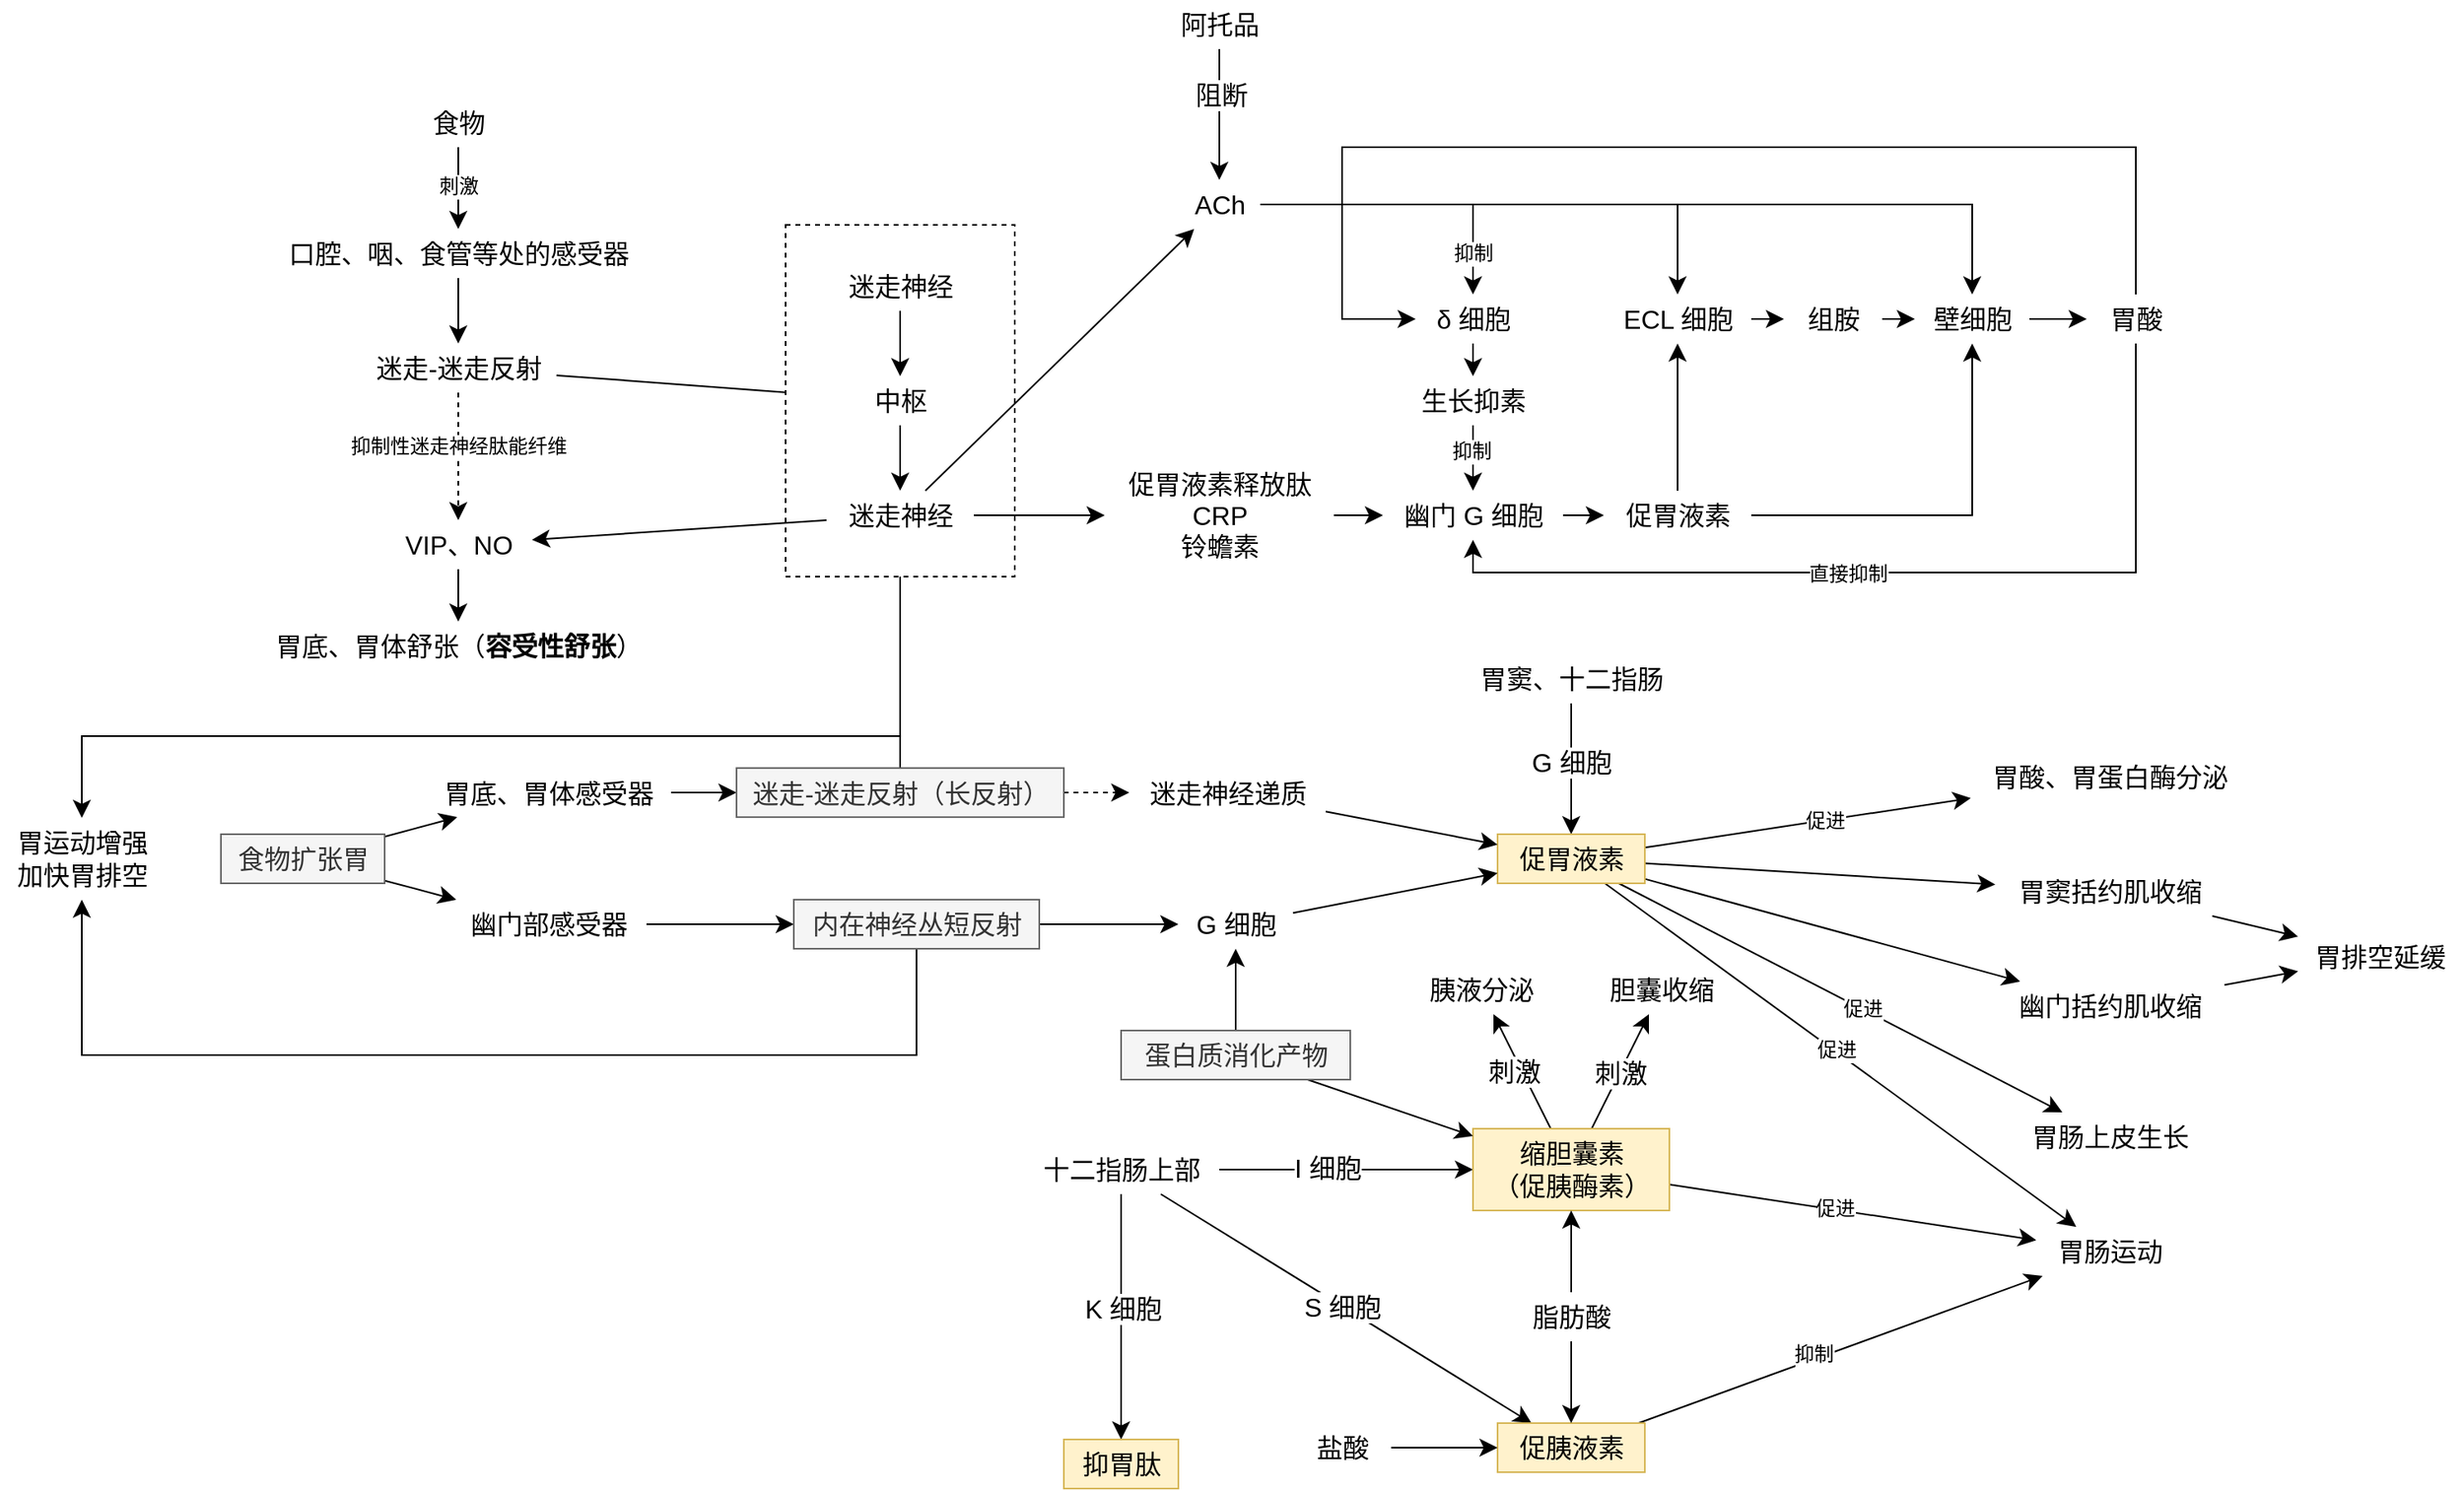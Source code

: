 <mxfile version="21.6.1" type="device">
  <diagram name="第 1 页" id="F9b6YT8afZqq8gRaBVHN">
    <mxGraphModel dx="1928" dy="1538" grid="1" gridSize="10" guides="1" tooltips="1" connect="1" arrows="1" fold="1" page="0" pageScale="1" pageWidth="827" pageHeight="1169" math="0" shadow="0">
      <root>
        <mxCell id="0" />
        <mxCell id="1" parent="0" />
        <mxCell id="YoVNrVPS_L9D9x1vIS_5-79" value="" style="rounded=0;whiteSpace=wrap;html=1;fontSize=16;fillColor=none;dashed=1;" vertex="1" parent="1">
          <mxGeometry x="-310" y="-352.5" width="140" height="215" as="geometry" />
        </mxCell>
        <mxCell id="YoVNrVPS_L9D9x1vIS_5-3" value="" style="edgeStyle=none;curved=1;rounded=0;orthogonalLoop=1;jettySize=auto;html=1;fontSize=12;startSize=8;endSize=8;" edge="1" parent="1" source="YoVNrVPS_L9D9x1vIS_5-1" target="YoVNrVPS_L9D9x1vIS_5-2">
          <mxGeometry relative="1" as="geometry" />
        </mxCell>
        <mxCell id="YoVNrVPS_L9D9x1vIS_5-4" value="G 细胞" style="edgeLabel;html=1;align=center;verticalAlign=middle;resizable=0;points=[];fontSize=16;" vertex="1" connectable="0" parent="YoVNrVPS_L9D9x1vIS_5-3">
          <mxGeometry x="-0.094" relative="1" as="geometry">
            <mxPoint as="offset" />
          </mxGeometry>
        </mxCell>
        <mxCell id="YoVNrVPS_L9D9x1vIS_5-1" value="胃窦、十二指肠" style="text;html=1;align=center;verticalAlign=middle;resizable=0;points=[];autosize=1;strokeColor=none;fillColor=none;fontSize=16;" vertex="1" parent="1">
          <mxGeometry x="100" y="-90" width="140" height="30" as="geometry" />
        </mxCell>
        <mxCell id="YoVNrVPS_L9D9x1vIS_5-7" style="edgeStyle=none;curved=1;rounded=0;orthogonalLoop=1;jettySize=auto;html=1;fontSize=12;startSize=8;endSize=8;endArrow=classic;endFill=1;" edge="1" parent="1" source="YoVNrVPS_L9D9x1vIS_5-2" target="YoVNrVPS_L9D9x1vIS_5-5">
          <mxGeometry relative="1" as="geometry" />
        </mxCell>
        <mxCell id="YoVNrVPS_L9D9x1vIS_5-8" style="edgeStyle=none;curved=1;rounded=0;orthogonalLoop=1;jettySize=auto;html=1;fontSize=12;startSize=8;endSize=8;" edge="1" parent="1" source="YoVNrVPS_L9D9x1vIS_5-2" target="YoVNrVPS_L9D9x1vIS_5-6">
          <mxGeometry relative="1" as="geometry" />
        </mxCell>
        <mxCell id="YoVNrVPS_L9D9x1vIS_5-16" value="" style="edgeStyle=none;curved=1;rounded=0;orthogonalLoop=1;jettySize=auto;html=1;fontSize=12;startSize=8;endSize=8;" edge="1" parent="1" source="YoVNrVPS_L9D9x1vIS_5-2" target="YoVNrVPS_L9D9x1vIS_5-15">
          <mxGeometry relative="1" as="geometry" />
        </mxCell>
        <mxCell id="YoVNrVPS_L9D9x1vIS_5-17" value="促进" style="edgeLabel;html=1;align=center;verticalAlign=middle;resizable=0;points=[];fontSize=12;" vertex="1" connectable="0" parent="YoVNrVPS_L9D9x1vIS_5-16">
          <mxGeometry x="-0.021" y="1" relative="1" as="geometry">
            <mxPoint as="offset" />
          </mxGeometry>
        </mxCell>
        <mxCell id="YoVNrVPS_L9D9x1vIS_5-18" style="edgeStyle=none;curved=1;rounded=0;orthogonalLoop=1;jettySize=auto;html=1;fontSize=12;startSize=8;endSize=8;" edge="1" parent="1" source="YoVNrVPS_L9D9x1vIS_5-2" target="YoVNrVPS_L9D9x1vIS_5-19">
          <mxGeometry relative="1" as="geometry">
            <mxPoint x="310" y="-100" as="targetPoint" />
          </mxGeometry>
        </mxCell>
        <mxCell id="YoVNrVPS_L9D9x1vIS_5-20" value="促进" style="edgeLabel;html=1;align=center;verticalAlign=middle;resizable=0;points=[];fontSize=12;" vertex="1" connectable="0" parent="YoVNrVPS_L9D9x1vIS_5-18">
          <mxGeometry x="0.092" relative="1" as="geometry">
            <mxPoint x="1" as="offset" />
          </mxGeometry>
        </mxCell>
        <mxCell id="YoVNrVPS_L9D9x1vIS_5-56" style="edgeStyle=none;curved=1;rounded=0;orthogonalLoop=1;jettySize=auto;html=1;fontSize=12;startSize=8;endSize=8;" edge="1" parent="1" source="YoVNrVPS_L9D9x1vIS_5-2" target="YoVNrVPS_L9D9x1vIS_5-57">
          <mxGeometry relative="1" as="geometry">
            <mxPoint x="350" y="-10" as="targetPoint" />
          </mxGeometry>
        </mxCell>
        <mxCell id="YoVNrVPS_L9D9x1vIS_5-58" value="促进" style="edgeLabel;html=1;align=center;verticalAlign=middle;resizable=0;points=[];fontSize=12;" vertex="1" connectable="0" parent="YoVNrVPS_L9D9x1vIS_5-56">
          <mxGeometry x="0.104" relative="1" as="geometry">
            <mxPoint as="offset" />
          </mxGeometry>
        </mxCell>
        <mxCell id="YoVNrVPS_L9D9x1vIS_5-2" value="促胃液素" style="text;html=1;align=center;verticalAlign=middle;resizable=0;points=[];autosize=1;strokeColor=#d6b656;fillColor=#fff2cc;fontSize=16;" vertex="1" parent="1">
          <mxGeometry x="125" y="20" width="90" height="30" as="geometry" />
        </mxCell>
        <mxCell id="YoVNrVPS_L9D9x1vIS_5-13" style="edgeStyle=none;curved=1;rounded=0;orthogonalLoop=1;jettySize=auto;html=1;fontSize=12;startSize=8;endSize=8;" edge="1" parent="1" source="YoVNrVPS_L9D9x1vIS_5-5" target="YoVNrVPS_L9D9x1vIS_5-12">
          <mxGeometry relative="1" as="geometry" />
        </mxCell>
        <mxCell id="YoVNrVPS_L9D9x1vIS_5-5" value="胃窦括约肌收缩" style="text;html=1;align=center;verticalAlign=middle;resizable=0;points=[];autosize=1;strokeColor=none;fillColor=none;fontSize=16;" vertex="1" parent="1">
          <mxGeometry x="429.15" y="40" width="140" height="30" as="geometry" />
        </mxCell>
        <mxCell id="YoVNrVPS_L9D9x1vIS_5-11" style="edgeStyle=none;curved=1;rounded=0;orthogonalLoop=1;jettySize=auto;html=1;fontSize=12;startSize=8;endSize=8;" edge="1" parent="1" source="YoVNrVPS_L9D9x1vIS_5-6" target="YoVNrVPS_L9D9x1vIS_5-12">
          <mxGeometry relative="1" as="geometry">
            <mxPoint x="529.15" y="50" as="targetPoint" />
          </mxGeometry>
        </mxCell>
        <mxCell id="YoVNrVPS_L9D9x1vIS_5-6" value="幽门括约肌收缩" style="text;html=1;align=center;verticalAlign=middle;resizable=0;points=[];autosize=1;strokeColor=none;fillColor=none;fontSize=16;" vertex="1" parent="1">
          <mxGeometry x="429.15" y="110" width="140" height="30" as="geometry" />
        </mxCell>
        <mxCell id="YoVNrVPS_L9D9x1vIS_5-12" value="胃排空延缓" style="text;html=1;align=center;verticalAlign=middle;resizable=0;points=[];autosize=1;strokeColor=none;fillColor=none;fontSize=16;" vertex="1" parent="1">
          <mxGeometry x="614.15" y="79.55" width="100" height="30" as="geometry" />
        </mxCell>
        <mxCell id="YoVNrVPS_L9D9x1vIS_5-15" value="胃肠运动" style="text;html=1;align=center;verticalAlign=middle;resizable=0;points=[];autosize=1;strokeColor=none;fillColor=none;fontSize=16;" vertex="1" parent="1">
          <mxGeometry x="454.15" y="260" width="90" height="30" as="geometry" />
        </mxCell>
        <mxCell id="YoVNrVPS_L9D9x1vIS_5-19" value="胃肠上皮生长" style="text;html=1;align=center;verticalAlign=middle;resizable=0;points=[];autosize=1;strokeColor=none;fillColor=none;fontSize=16;" vertex="1" parent="1">
          <mxGeometry x="439.15" y="190" width="120" height="30" as="geometry" />
        </mxCell>
        <mxCell id="YoVNrVPS_L9D9x1vIS_5-30" value="" style="edgeStyle=none;curved=1;rounded=0;orthogonalLoop=1;jettySize=auto;html=1;fontSize=12;startSize=8;endSize=8;" edge="1" parent="1" source="YoVNrVPS_L9D9x1vIS_5-21" target="YoVNrVPS_L9D9x1vIS_5-29">
          <mxGeometry relative="1" as="geometry" />
        </mxCell>
        <mxCell id="YoVNrVPS_L9D9x1vIS_5-31" value="S 细胞" style="edgeLabel;html=1;align=center;verticalAlign=middle;resizable=0;points=[];fontSize=16;" vertex="1" connectable="0" parent="YoVNrVPS_L9D9x1vIS_5-30">
          <mxGeometry x="-0.025" y="-1" relative="1" as="geometry">
            <mxPoint as="offset" />
          </mxGeometry>
        </mxCell>
        <mxCell id="YoVNrVPS_L9D9x1vIS_5-33" value="" style="edgeStyle=none;curved=1;rounded=0;orthogonalLoop=1;jettySize=auto;html=1;fontSize=12;startSize=8;endSize=8;" edge="1" parent="1" source="YoVNrVPS_L9D9x1vIS_5-21" target="YoVNrVPS_L9D9x1vIS_5-32">
          <mxGeometry relative="1" as="geometry" />
        </mxCell>
        <mxCell id="YoVNrVPS_L9D9x1vIS_5-34" value="K 细胞" style="edgeLabel;html=1;align=center;verticalAlign=middle;resizable=0;points=[];fontSize=16;" vertex="1" connectable="0" parent="YoVNrVPS_L9D9x1vIS_5-33">
          <mxGeometry x="-0.073" y="1" relative="1" as="geometry">
            <mxPoint as="offset" />
          </mxGeometry>
        </mxCell>
        <mxCell id="YoVNrVPS_L9D9x1vIS_5-37" value="" style="edgeStyle=none;curved=1;rounded=0;orthogonalLoop=1;jettySize=auto;html=1;fontSize=12;startSize=8;endSize=8;" edge="1" parent="1" source="YoVNrVPS_L9D9x1vIS_5-21" target="YoVNrVPS_L9D9x1vIS_5-36">
          <mxGeometry relative="1" as="geometry" />
        </mxCell>
        <mxCell id="YoVNrVPS_L9D9x1vIS_5-38" value="I 细胞" style="edgeLabel;html=1;align=center;verticalAlign=middle;resizable=0;points=[];fontSize=16;" vertex="1" connectable="0" parent="YoVNrVPS_L9D9x1vIS_5-37">
          <mxGeometry x="-0.155" y="1" relative="1" as="geometry">
            <mxPoint as="offset" />
          </mxGeometry>
        </mxCell>
        <mxCell id="YoVNrVPS_L9D9x1vIS_5-21" value="十二指肠上部" style="text;html=1;align=center;verticalAlign=middle;resizable=0;points=[];autosize=1;strokeColor=none;fillColor=none;fontSize=16;" vertex="1" parent="1">
          <mxGeometry x="-165" y="210" width="120" height="30" as="geometry" />
        </mxCell>
        <mxCell id="YoVNrVPS_L9D9x1vIS_5-41" style="edgeStyle=none;curved=1;rounded=0;orthogonalLoop=1;jettySize=auto;html=1;fontSize=12;startSize=8;endSize=8;" edge="1" parent="1" source="YoVNrVPS_L9D9x1vIS_5-29" target="YoVNrVPS_L9D9x1vIS_5-15">
          <mxGeometry relative="1" as="geometry" />
        </mxCell>
        <mxCell id="YoVNrVPS_L9D9x1vIS_5-42" value="抑制" style="edgeLabel;html=1;align=center;verticalAlign=middle;resizable=0;points=[];fontSize=12;" vertex="1" connectable="0" parent="YoVNrVPS_L9D9x1vIS_5-41">
          <mxGeometry x="-0.129" y="2" relative="1" as="geometry">
            <mxPoint y="-1" as="offset" />
          </mxGeometry>
        </mxCell>
        <mxCell id="YoVNrVPS_L9D9x1vIS_5-29" value="促胰液素" style="text;html=1;align=center;verticalAlign=middle;resizable=0;points=[];autosize=1;strokeColor=#d6b656;fillColor=#fff2cc;fontSize=16;" vertex="1" parent="1">
          <mxGeometry x="125" y="380" width="90" height="30" as="geometry" />
        </mxCell>
        <mxCell id="YoVNrVPS_L9D9x1vIS_5-32" value="抑胃肽" style="text;html=1;align=center;verticalAlign=middle;resizable=0;points=[];autosize=1;strokeColor=#d6b656;fillColor=#fff2cc;fontSize=16;" vertex="1" parent="1">
          <mxGeometry x="-140" y="390" width="70" height="30" as="geometry" />
        </mxCell>
        <mxCell id="YoVNrVPS_L9D9x1vIS_5-39" style="edgeStyle=none;curved=1;rounded=0;orthogonalLoop=1;jettySize=auto;html=1;fontSize=12;startSize=8;endSize=8;" edge="1" parent="1" source="YoVNrVPS_L9D9x1vIS_5-36" target="YoVNrVPS_L9D9x1vIS_5-15">
          <mxGeometry relative="1" as="geometry" />
        </mxCell>
        <mxCell id="YoVNrVPS_L9D9x1vIS_5-40" value="促进" style="edgeLabel;html=1;align=center;verticalAlign=middle;resizable=0;points=[];fontSize=12;" vertex="1" connectable="0" parent="YoVNrVPS_L9D9x1vIS_5-39">
          <mxGeometry x="-0.105" y="1" relative="1" as="geometry">
            <mxPoint as="offset" />
          </mxGeometry>
        </mxCell>
        <mxCell id="YoVNrVPS_L9D9x1vIS_5-43" style="edgeStyle=none;curved=1;rounded=0;orthogonalLoop=1;jettySize=auto;html=1;fontSize=12;startSize=8;endSize=8;" edge="1" parent="1" source="YoVNrVPS_L9D9x1vIS_5-36" target="YoVNrVPS_L9D9x1vIS_5-44">
          <mxGeometry relative="1" as="geometry">
            <mxPoint x="60" y="130" as="targetPoint" />
          </mxGeometry>
        </mxCell>
        <mxCell id="YoVNrVPS_L9D9x1vIS_5-45" value="刺激" style="edgeLabel;html=1;align=center;verticalAlign=middle;resizable=0;points=[];fontSize=16;" vertex="1" connectable="0" parent="YoVNrVPS_L9D9x1vIS_5-43">
          <mxGeometry x="-0.043" y="3" relative="1" as="geometry">
            <mxPoint x="-3" y="-3" as="offset" />
          </mxGeometry>
        </mxCell>
        <mxCell id="YoVNrVPS_L9D9x1vIS_5-46" style="edgeStyle=none;curved=1;rounded=0;orthogonalLoop=1;jettySize=auto;html=1;fontSize=12;startSize=8;endSize=8;" edge="1" parent="1" source="YoVNrVPS_L9D9x1vIS_5-36" target="YoVNrVPS_L9D9x1vIS_5-47">
          <mxGeometry relative="1" as="geometry">
            <mxPoint x="60" y="110" as="targetPoint" />
          </mxGeometry>
        </mxCell>
        <mxCell id="YoVNrVPS_L9D9x1vIS_5-48" value="刺激" style="edgeLabel;html=1;align=center;verticalAlign=middle;resizable=0;points=[];fontSize=16;" vertex="1" connectable="0" parent="YoVNrVPS_L9D9x1vIS_5-46">
          <mxGeometry x="0.054" relative="1" as="geometry">
            <mxPoint x="-1" y="2" as="offset" />
          </mxGeometry>
        </mxCell>
        <mxCell id="YoVNrVPS_L9D9x1vIS_5-36" value="缩胆囊素&lt;br&gt;（促胰酶素）" style="text;html=1;align=center;verticalAlign=middle;resizable=0;points=[];autosize=1;strokeColor=#d6b656;fillColor=#fff2cc;fontSize=16;" vertex="1" parent="1">
          <mxGeometry x="110" y="200" width="120" height="50" as="geometry" />
        </mxCell>
        <mxCell id="YoVNrVPS_L9D9x1vIS_5-44" value="胰液分泌" style="text;html=1;align=center;verticalAlign=middle;resizable=0;points=[];autosize=1;strokeColor=none;fillColor=none;fontSize=16;" vertex="1" parent="1">
          <mxGeometry x="70" y="100" width="90" height="30" as="geometry" />
        </mxCell>
        <mxCell id="YoVNrVPS_L9D9x1vIS_5-47" value="胆囊收缩" style="text;html=1;align=center;verticalAlign=middle;resizable=0;points=[];autosize=1;strokeColor=none;fillColor=none;fontSize=16;" vertex="1" parent="1">
          <mxGeometry x="180" y="100" width="90" height="30" as="geometry" />
        </mxCell>
        <mxCell id="YoVNrVPS_L9D9x1vIS_5-50" style="edgeStyle=none;curved=1;rounded=0;orthogonalLoop=1;jettySize=auto;html=1;fontSize=12;startSize=8;endSize=8;" edge="1" parent="1" source="YoVNrVPS_L9D9x1vIS_5-49" target="YoVNrVPS_L9D9x1vIS_5-29">
          <mxGeometry relative="1" as="geometry">
            <mxPoint x="40" y="320" as="targetPoint" />
          </mxGeometry>
        </mxCell>
        <mxCell id="YoVNrVPS_L9D9x1vIS_5-49" value="盐酸" style="text;html=1;align=center;verticalAlign=middle;resizable=0;points=[];autosize=1;strokeColor=none;fillColor=none;fontSize=16;" vertex="1" parent="1">
          <mxGeometry y="380" width="60" height="30" as="geometry" />
        </mxCell>
        <mxCell id="YoVNrVPS_L9D9x1vIS_5-52" style="edgeStyle=none;curved=1;rounded=0;orthogonalLoop=1;jettySize=auto;html=1;fontSize=12;startSize=8;endSize=8;" edge="1" parent="1" source="YoVNrVPS_L9D9x1vIS_5-51" target="YoVNrVPS_L9D9x1vIS_5-29">
          <mxGeometry relative="1" as="geometry" />
        </mxCell>
        <mxCell id="YoVNrVPS_L9D9x1vIS_5-55" style="edgeStyle=none;curved=1;rounded=0;orthogonalLoop=1;jettySize=auto;html=1;fontSize=12;startSize=8;endSize=8;" edge="1" parent="1" source="YoVNrVPS_L9D9x1vIS_5-51" target="YoVNrVPS_L9D9x1vIS_5-36">
          <mxGeometry relative="1" as="geometry" />
        </mxCell>
        <mxCell id="YoVNrVPS_L9D9x1vIS_5-51" value="脂肪酸" style="text;html=1;align=center;verticalAlign=middle;resizable=0;points=[];autosize=1;strokeColor=none;fillColor=none;fontSize=16;" vertex="1" parent="1">
          <mxGeometry x="135" y="300" width="70" height="30" as="geometry" />
        </mxCell>
        <mxCell id="YoVNrVPS_L9D9x1vIS_5-54" style="edgeStyle=none;curved=1;rounded=0;orthogonalLoop=1;jettySize=auto;html=1;fontSize=12;startSize=8;endSize=8;" edge="1" parent="1" source="YoVNrVPS_L9D9x1vIS_5-53" target="YoVNrVPS_L9D9x1vIS_5-36">
          <mxGeometry relative="1" as="geometry" />
        </mxCell>
        <mxCell id="YoVNrVPS_L9D9x1vIS_5-60" style="edgeStyle=none;curved=1;rounded=0;orthogonalLoop=1;jettySize=auto;html=1;fontSize=12;startSize=8;endSize=8;" edge="1" parent="1" source="YoVNrVPS_L9D9x1vIS_5-53" target="YoVNrVPS_L9D9x1vIS_5-85">
          <mxGeometry relative="1" as="geometry">
            <mxPoint x="-60" y="100" as="targetPoint" />
          </mxGeometry>
        </mxCell>
        <mxCell id="YoVNrVPS_L9D9x1vIS_5-53" value="蛋白质消化产物" style="text;html=1;align=center;verticalAlign=middle;resizable=0;points=[];autosize=1;strokeColor=#666666;fillColor=#f5f5f5;fontSize=16;fontColor=#333333;" vertex="1" parent="1">
          <mxGeometry x="-105" y="140" width="140" height="30" as="geometry" />
        </mxCell>
        <mxCell id="YoVNrVPS_L9D9x1vIS_5-57" value="胃酸、胃蛋白酶分泌" style="text;html=1;align=center;verticalAlign=middle;resizable=0;points=[];autosize=1;strokeColor=none;fillColor=none;fontSize=16;" vertex="1" parent="1">
          <mxGeometry x="414.15" y="-30" width="170" height="30" as="geometry" />
        </mxCell>
        <mxCell id="YoVNrVPS_L9D9x1vIS_5-65" style="edgeStyle=none;curved=1;rounded=0;orthogonalLoop=1;jettySize=auto;html=1;fontSize=12;startSize=8;endSize=8;" edge="1" parent="1" source="YoVNrVPS_L9D9x1vIS_5-62" target="YoVNrVPS_L9D9x1vIS_5-2">
          <mxGeometry relative="1" as="geometry" />
        </mxCell>
        <mxCell id="YoVNrVPS_L9D9x1vIS_5-62" value="迷走神经递质" style="text;html=1;align=center;verticalAlign=middle;resizable=0;points=[];autosize=1;strokeColor=none;fillColor=none;fontSize=16;" vertex="1" parent="1">
          <mxGeometry x="-100" y="-20.45" width="120" height="30" as="geometry" />
        </mxCell>
        <mxCell id="YoVNrVPS_L9D9x1vIS_5-64" style="edgeStyle=none;curved=1;rounded=0;orthogonalLoop=1;jettySize=auto;html=1;fontSize=12;startSize=8;endSize=8;" edge="1" parent="1" source="YoVNrVPS_L9D9x1vIS_5-63" target="YoVNrVPS_L9D9x1vIS_5-67">
          <mxGeometry relative="1" as="geometry">
            <mxPoint x="-515" y="50.005" as="targetPoint" />
          </mxGeometry>
        </mxCell>
        <mxCell id="YoVNrVPS_L9D9x1vIS_5-68" style="edgeStyle=none;curved=1;rounded=0;orthogonalLoop=1;jettySize=auto;html=1;fontSize=12;startSize=8;endSize=8;" edge="1" parent="1" source="YoVNrVPS_L9D9x1vIS_5-63" target="YoVNrVPS_L9D9x1vIS_5-66">
          <mxGeometry relative="1" as="geometry" />
        </mxCell>
        <mxCell id="YoVNrVPS_L9D9x1vIS_5-63" value="食物扩张胃" style="text;html=1;align=center;verticalAlign=middle;resizable=0;points=[];autosize=1;strokeColor=#666666;fillColor=#f5f5f5;fontSize=16;fontColor=#333333;" vertex="1" parent="1">
          <mxGeometry x="-655" y="20" width="100" height="30" as="geometry" />
        </mxCell>
        <mxCell id="YoVNrVPS_L9D9x1vIS_5-70" value="" style="edgeStyle=none;curved=1;rounded=0;orthogonalLoop=1;jettySize=auto;html=1;fontSize=12;startSize=8;endSize=8;" edge="1" parent="1" source="YoVNrVPS_L9D9x1vIS_5-66" target="YoVNrVPS_L9D9x1vIS_5-80">
          <mxGeometry relative="1" as="geometry" />
        </mxCell>
        <mxCell id="YoVNrVPS_L9D9x1vIS_5-66" value="胃底、胃体感受器" style="text;html=1;align=center;verticalAlign=middle;resizable=0;points=[];autosize=1;strokeColor=none;fillColor=none;fontSize=16;" vertex="1" parent="1">
          <mxGeometry x="-530" y="-20.45" width="150" height="30" as="geometry" />
        </mxCell>
        <mxCell id="YoVNrVPS_L9D9x1vIS_5-83" value="" style="edgeStyle=none;curved=1;rounded=0;orthogonalLoop=1;jettySize=auto;html=1;fontSize=12;startSize=8;endSize=8;" edge="1" parent="1" source="YoVNrVPS_L9D9x1vIS_5-67" target="YoVNrVPS_L9D9x1vIS_5-82">
          <mxGeometry relative="1" as="geometry" />
        </mxCell>
        <mxCell id="YoVNrVPS_L9D9x1vIS_5-67" value="幽门部感受器" style="text;html=1;align=center;verticalAlign=middle;resizable=0;points=[];autosize=1;strokeColor=none;fillColor=none;fontSize=16;" vertex="1" parent="1">
          <mxGeometry x="-515" y="60" width="120" height="30" as="geometry" />
        </mxCell>
        <mxCell id="YoVNrVPS_L9D9x1vIS_5-73" value="" style="edgeStyle=none;curved=1;rounded=0;orthogonalLoop=1;jettySize=auto;html=1;fontSize=12;startSize=8;endSize=8;" edge="1" parent="1" source="YoVNrVPS_L9D9x1vIS_5-69" target="YoVNrVPS_L9D9x1vIS_5-72">
          <mxGeometry relative="1" as="geometry" />
        </mxCell>
        <mxCell id="YoVNrVPS_L9D9x1vIS_5-69" value="迷走神经" style="text;html=1;align=center;verticalAlign=middle;resizable=0;points=[];autosize=1;strokeColor=none;fillColor=none;fontSize=16;" vertex="1" parent="1">
          <mxGeometry x="-285" y="-330" width="90" height="30" as="geometry" />
        </mxCell>
        <mxCell id="YoVNrVPS_L9D9x1vIS_5-77" value="" style="edgeStyle=none;curved=1;rounded=0;orthogonalLoop=1;jettySize=auto;html=1;fontSize=12;startSize=8;endSize=8;" edge="1" parent="1" source="YoVNrVPS_L9D9x1vIS_5-72" target="YoVNrVPS_L9D9x1vIS_5-76">
          <mxGeometry relative="1" as="geometry" />
        </mxCell>
        <mxCell id="YoVNrVPS_L9D9x1vIS_5-72" value="中枢" style="text;html=1;align=center;verticalAlign=middle;resizable=0;points=[];autosize=1;strokeColor=none;fillColor=none;fontSize=16;" vertex="1" parent="1">
          <mxGeometry x="-270" y="-260" width="60" height="30" as="geometry" />
        </mxCell>
        <mxCell id="YoVNrVPS_L9D9x1vIS_5-92" style="edgeStyle=none;curved=1;rounded=0;orthogonalLoop=1;jettySize=auto;html=1;fontSize=12;startSize=8;endSize=8;" edge="1" parent="1" source="YoVNrVPS_L9D9x1vIS_5-76" target="YoVNrVPS_L9D9x1vIS_5-93">
          <mxGeometry relative="1" as="geometry">
            <mxPoint x="60" y="-240" as="targetPoint" />
          </mxGeometry>
        </mxCell>
        <mxCell id="YoVNrVPS_L9D9x1vIS_5-111" style="edgeStyle=none;curved=1;rounded=0;orthogonalLoop=1;jettySize=auto;html=1;fontSize=12;startSize=8;endSize=8;" edge="1" parent="1" source="YoVNrVPS_L9D9x1vIS_5-76" target="YoVNrVPS_L9D9x1vIS_5-90">
          <mxGeometry relative="1" as="geometry" />
        </mxCell>
        <mxCell id="YoVNrVPS_L9D9x1vIS_5-138" style="edgeStyle=none;curved=1;rounded=0;orthogonalLoop=1;jettySize=auto;html=1;fontSize=12;startSize=8;endSize=8;" edge="1" parent="1" source="YoVNrVPS_L9D9x1vIS_5-76" target="YoVNrVPS_L9D9x1vIS_5-139">
          <mxGeometry relative="1" as="geometry">
            <mxPoint x="-450" y="-187" as="targetPoint" />
          </mxGeometry>
        </mxCell>
        <mxCell id="YoVNrVPS_L9D9x1vIS_5-76" value="迷走神经" style="text;html=1;align=center;verticalAlign=middle;resizable=0;points=[];autosize=1;strokeColor=none;fillColor=none;fontSize=16;" vertex="1" parent="1">
          <mxGeometry x="-285" y="-190" width="90" height="30" as="geometry" />
        </mxCell>
        <mxCell id="YoVNrVPS_L9D9x1vIS_5-81" style="edgeStyle=none;curved=1;rounded=0;orthogonalLoop=1;jettySize=auto;html=1;fontSize=12;startSize=8;endSize=8;endArrow=none;endFill=0;" edge="1" parent="1" source="YoVNrVPS_L9D9x1vIS_5-80" target="YoVNrVPS_L9D9x1vIS_5-79">
          <mxGeometry relative="1" as="geometry" />
        </mxCell>
        <mxCell id="YoVNrVPS_L9D9x1vIS_5-84" style="edgeStyle=none;curved=1;rounded=0;orthogonalLoop=1;jettySize=auto;html=1;fontSize=12;startSize=8;endSize=8;dashed=1;" edge="1" parent="1" source="YoVNrVPS_L9D9x1vIS_5-80" target="YoVNrVPS_L9D9x1vIS_5-62">
          <mxGeometry relative="1" as="geometry" />
        </mxCell>
        <mxCell id="YoVNrVPS_L9D9x1vIS_5-151" style="edgeStyle=orthogonalEdgeStyle;rounded=0;orthogonalLoop=1;jettySize=auto;html=1;fontSize=12;startSize=8;endSize=8;" edge="1" parent="1" source="YoVNrVPS_L9D9x1vIS_5-80" target="YoVNrVPS_L9D9x1vIS_5-153">
          <mxGeometry relative="1" as="geometry">
            <mxPoint x="-730" y="-70" as="targetPoint" />
            <Array as="points">
              <mxPoint x="-240" y="-40" />
              <mxPoint x="-740" y="-40" />
            </Array>
          </mxGeometry>
        </mxCell>
        <mxCell id="YoVNrVPS_L9D9x1vIS_5-80" value="迷走-迷走反射（长反射）" style="text;html=1;align=center;verticalAlign=middle;resizable=0;points=[];autosize=1;strokeColor=#666666;fillColor=#f5f5f5;fontSize=16;fontColor=#333333;" vertex="1" parent="1">
          <mxGeometry x="-340" y="-20.45" width="200" height="30" as="geometry" />
        </mxCell>
        <mxCell id="YoVNrVPS_L9D9x1vIS_5-86" style="edgeStyle=none;curved=1;rounded=0;orthogonalLoop=1;jettySize=auto;html=1;fontSize=12;startSize=8;endSize=8;" edge="1" parent="1" source="YoVNrVPS_L9D9x1vIS_5-82" target="YoVNrVPS_L9D9x1vIS_5-85">
          <mxGeometry relative="1" as="geometry" />
        </mxCell>
        <mxCell id="YoVNrVPS_L9D9x1vIS_5-152" style="edgeStyle=orthogonalEdgeStyle;rounded=0;orthogonalLoop=1;jettySize=auto;html=1;fontSize=12;startSize=8;endSize=8;" edge="1" parent="1" source="YoVNrVPS_L9D9x1vIS_5-82" target="YoVNrVPS_L9D9x1vIS_5-153">
          <mxGeometry relative="1" as="geometry">
            <mxPoint x="-630" y="150" as="targetPoint" />
            <Array as="points">
              <mxPoint x="-230" y="155" />
            </Array>
          </mxGeometry>
        </mxCell>
        <mxCell id="YoVNrVPS_L9D9x1vIS_5-82" value="内在神经丛短反射" style="text;html=1;align=center;verticalAlign=middle;resizable=0;points=[];autosize=1;strokeColor=#666666;fillColor=#f5f5f5;fontSize=16;fontColor=#333333;" vertex="1" parent="1">
          <mxGeometry x="-305" y="60" width="150" height="30" as="geometry" />
        </mxCell>
        <mxCell id="YoVNrVPS_L9D9x1vIS_5-87" style="edgeStyle=none;curved=1;rounded=0;orthogonalLoop=1;jettySize=auto;html=1;fontSize=12;startSize=8;endSize=8;" edge="1" parent="1" source="YoVNrVPS_L9D9x1vIS_5-85" target="YoVNrVPS_L9D9x1vIS_5-2">
          <mxGeometry relative="1" as="geometry" />
        </mxCell>
        <mxCell id="YoVNrVPS_L9D9x1vIS_5-85" value="G 细胞" style="text;html=1;align=center;verticalAlign=middle;resizable=0;points=[];autosize=1;strokeColor=none;fillColor=none;fontSize=16;" vertex="1" parent="1">
          <mxGeometry x="-70" y="60" width="70" height="30" as="geometry" />
        </mxCell>
        <mxCell id="YoVNrVPS_L9D9x1vIS_5-97" style="edgeStyle=orthogonalEdgeStyle;rounded=0;orthogonalLoop=1;jettySize=auto;html=1;fontSize=12;startSize=8;endSize=8;" edge="1" parent="1" source="YoVNrVPS_L9D9x1vIS_5-90" target="YoVNrVPS_L9D9x1vIS_5-125">
          <mxGeometry relative="1" as="geometry">
            <mxPoint x="380" y="-370" as="targetPoint" />
          </mxGeometry>
        </mxCell>
        <mxCell id="YoVNrVPS_L9D9x1vIS_5-98" style="edgeStyle=orthogonalEdgeStyle;rounded=0;orthogonalLoop=1;jettySize=auto;html=1;fontSize=12;startSize=8;endSize=8;" edge="1" parent="1" source="YoVNrVPS_L9D9x1vIS_5-90" target="YoVNrVPS_L9D9x1vIS_5-99">
          <mxGeometry relative="1" as="geometry">
            <mxPoint x="85" y="-290" as="targetPoint" />
          </mxGeometry>
        </mxCell>
        <mxCell id="YoVNrVPS_L9D9x1vIS_5-112" style="edgeStyle=orthogonalEdgeStyle;rounded=0;orthogonalLoop=1;jettySize=auto;html=1;fontSize=12;startSize=8;endSize=8;" edge="1" parent="1" source="YoVNrVPS_L9D9x1vIS_5-90" target="YoVNrVPS_L9D9x1vIS_5-113">
          <mxGeometry relative="1" as="geometry">
            <mxPoint x="55" y="-280" as="targetPoint" />
          </mxGeometry>
        </mxCell>
        <mxCell id="YoVNrVPS_L9D9x1vIS_5-114" value="抑制" style="edgeLabel;html=1;align=center;verticalAlign=middle;resizable=0;points=[];fontSize=12;fontStyle=0" vertex="1" connectable="0" parent="YoVNrVPS_L9D9x1vIS_5-112">
          <mxGeometry x="-0.227" relative="1" as="geometry">
            <mxPoint x="58" y="30" as="offset" />
          </mxGeometry>
        </mxCell>
        <mxCell id="YoVNrVPS_L9D9x1vIS_5-90" value="ACh" style="text;html=1;align=center;verticalAlign=middle;resizable=0;points=[];autosize=1;strokeColor=none;fillColor=none;fontSize=16;" vertex="1" parent="1">
          <mxGeometry x="-70" y="-380" width="50" height="30" as="geometry" />
        </mxCell>
        <mxCell id="YoVNrVPS_L9D9x1vIS_5-105" style="edgeStyle=none;curved=1;rounded=0;orthogonalLoop=1;jettySize=auto;html=1;fontSize=12;startSize=8;endSize=8;" edge="1" parent="1" source="YoVNrVPS_L9D9x1vIS_5-93" target="YoVNrVPS_L9D9x1vIS_5-106">
          <mxGeometry relative="1" as="geometry">
            <mxPoint x="185" y="-205" as="targetPoint" />
          </mxGeometry>
        </mxCell>
        <mxCell id="YoVNrVPS_L9D9x1vIS_5-93" value="促胃液素释放肽&lt;br&gt;CRP&lt;br&gt;铃蟾素" style="text;html=1;align=center;verticalAlign=middle;resizable=0;points=[];autosize=1;strokeColor=none;fillColor=none;fontSize=16;" vertex="1" parent="1">
          <mxGeometry x="-115" y="-210" width="140" height="70" as="geometry" />
        </mxCell>
        <mxCell id="YoVNrVPS_L9D9x1vIS_5-104" style="edgeStyle=none;curved=1;rounded=0;orthogonalLoop=1;jettySize=auto;html=1;fontSize=12;startSize=8;endSize=8;" edge="1" parent="1" target="YoVNrVPS_L9D9x1vIS_5-103">
          <mxGeometry relative="1" as="geometry">
            <mxPoint x="450" y="-295" as="sourcePoint" />
          </mxGeometry>
        </mxCell>
        <mxCell id="YoVNrVPS_L9D9x1vIS_5-100" style="edgeStyle=none;curved=1;rounded=0;orthogonalLoop=1;jettySize=auto;html=1;fontSize=12;startSize=8;endSize=8;" edge="1" parent="1" source="YoVNrVPS_L9D9x1vIS_5-99" target="YoVNrVPS_L9D9x1vIS_5-101">
          <mxGeometry relative="1" as="geometry">
            <mxPoint x="185" y="-250" as="targetPoint" />
          </mxGeometry>
        </mxCell>
        <mxCell id="YoVNrVPS_L9D9x1vIS_5-99" value="ECL 细胞" style="text;html=1;align=center;verticalAlign=middle;resizable=0;points=[];autosize=1;strokeColor=none;fillColor=none;fontSize=16;" vertex="1" parent="1">
          <mxGeometry x="190" y="-310" width="90" height="30" as="geometry" />
        </mxCell>
        <mxCell id="YoVNrVPS_L9D9x1vIS_5-102" style="edgeStyle=none;curved=1;rounded=0;orthogonalLoop=1;jettySize=auto;html=1;fontSize=12;startSize=8;endSize=8;" edge="1" parent="1" source="YoVNrVPS_L9D9x1vIS_5-101" target="YoVNrVPS_L9D9x1vIS_5-125">
          <mxGeometry relative="1" as="geometry">
            <mxPoint x="380" y="-295" as="targetPoint" />
          </mxGeometry>
        </mxCell>
        <mxCell id="YoVNrVPS_L9D9x1vIS_5-101" value="组胺" style="text;html=1;align=center;verticalAlign=middle;resizable=0;points=[];autosize=1;strokeColor=none;fillColor=none;fontSize=16;" vertex="1" parent="1">
          <mxGeometry x="300" y="-310" width="60" height="30" as="geometry" />
        </mxCell>
        <mxCell id="YoVNrVPS_L9D9x1vIS_5-127" style="edgeStyle=orthogonalEdgeStyle;rounded=0;orthogonalLoop=1;jettySize=auto;html=1;fontSize=12;startSize=8;endSize=8;" edge="1" parent="1" source="YoVNrVPS_L9D9x1vIS_5-103" target="YoVNrVPS_L9D9x1vIS_5-106">
          <mxGeometry relative="1" as="geometry">
            <Array as="points">
              <mxPoint x="515" y="-140" />
              <mxPoint x="110" y="-140" />
            </Array>
          </mxGeometry>
        </mxCell>
        <mxCell id="YoVNrVPS_L9D9x1vIS_5-128" value="直接抑制" style="edgeLabel;html=1;align=center;verticalAlign=middle;resizable=0;points=[];fontSize=12;fontStyle=0" vertex="1" connectable="0" parent="YoVNrVPS_L9D9x1vIS_5-127">
          <mxGeometry x="0.119" y="1" relative="1" as="geometry">
            <mxPoint as="offset" />
          </mxGeometry>
        </mxCell>
        <mxCell id="YoVNrVPS_L9D9x1vIS_5-129" style="edgeStyle=orthogonalEdgeStyle;rounded=0;orthogonalLoop=1;jettySize=auto;html=1;fontSize=12;startSize=8;endSize=8;" edge="1" parent="1" source="YoVNrVPS_L9D9x1vIS_5-103" target="YoVNrVPS_L9D9x1vIS_5-113">
          <mxGeometry relative="1" as="geometry">
            <Array as="points">
              <mxPoint x="515" y="-400" />
              <mxPoint x="30" y="-400" />
              <mxPoint x="30" y="-295" />
            </Array>
          </mxGeometry>
        </mxCell>
        <mxCell id="YoVNrVPS_L9D9x1vIS_5-103" value="胃酸" style="text;html=1;align=center;verticalAlign=middle;resizable=0;points=[];autosize=1;strokeColor=none;fillColor=none;fontSize=16;" vertex="1" parent="1">
          <mxGeometry x="485" y="-310" width="60" height="30" as="geometry" />
        </mxCell>
        <mxCell id="YoVNrVPS_L9D9x1vIS_5-108" style="edgeStyle=none;curved=1;rounded=0;orthogonalLoop=1;jettySize=auto;html=1;fontSize=12;startSize=8;endSize=8;" edge="1" parent="1" source="YoVNrVPS_L9D9x1vIS_5-106" target="YoVNrVPS_L9D9x1vIS_5-107">
          <mxGeometry relative="1" as="geometry" />
        </mxCell>
        <mxCell id="YoVNrVPS_L9D9x1vIS_5-106" value="幽门 G 细胞" style="text;html=1;align=center;verticalAlign=middle;resizable=0;points=[];autosize=1;strokeColor=none;fillColor=none;fontSize=16;" vertex="1" parent="1">
          <mxGeometry x="55" y="-190" width="110" height="30" as="geometry" />
        </mxCell>
        <mxCell id="YoVNrVPS_L9D9x1vIS_5-109" style="edgeStyle=none;curved=1;rounded=0;orthogonalLoop=1;jettySize=auto;html=1;fontSize=12;startSize=8;endSize=8;" edge="1" parent="1" source="YoVNrVPS_L9D9x1vIS_5-107" target="YoVNrVPS_L9D9x1vIS_5-99">
          <mxGeometry relative="1" as="geometry" />
        </mxCell>
        <mxCell id="YoVNrVPS_L9D9x1vIS_5-110" style="edgeStyle=orthogonalEdgeStyle;rounded=0;orthogonalLoop=1;jettySize=auto;html=1;fontSize=12;startSize=8;endSize=8;" edge="1" parent="1" source="YoVNrVPS_L9D9x1vIS_5-107" target="YoVNrVPS_L9D9x1vIS_5-125">
          <mxGeometry relative="1" as="geometry">
            <mxPoint x="380" y="-220" as="targetPoint" />
          </mxGeometry>
        </mxCell>
        <mxCell id="YoVNrVPS_L9D9x1vIS_5-107" value="促胃液素" style="text;html=1;align=center;verticalAlign=middle;resizable=0;points=[];autosize=1;strokeColor=none;fillColor=none;fontSize=16;" vertex="1" parent="1">
          <mxGeometry x="190" y="-190" width="90" height="30" as="geometry" />
        </mxCell>
        <mxCell id="YoVNrVPS_L9D9x1vIS_5-116" style="edgeStyle=none;curved=1;rounded=0;orthogonalLoop=1;jettySize=auto;html=1;fontSize=12;startSize=8;endSize=8;" edge="1" parent="1" source="YoVNrVPS_L9D9x1vIS_5-113" target="YoVNrVPS_L9D9x1vIS_5-115">
          <mxGeometry relative="1" as="geometry" />
        </mxCell>
        <mxCell id="YoVNrVPS_L9D9x1vIS_5-113" value="δ 细胞" style="text;html=1;align=center;verticalAlign=middle;resizable=0;points=[];autosize=1;strokeColor=none;fillColor=none;fontSize=16;" vertex="1" parent="1">
          <mxGeometry x="75" y="-310" width="70" height="30" as="geometry" />
        </mxCell>
        <mxCell id="YoVNrVPS_L9D9x1vIS_5-117" style="edgeStyle=none;curved=1;rounded=0;orthogonalLoop=1;jettySize=auto;html=1;fontSize=12;startSize=8;endSize=8;" edge="1" parent="1" source="YoVNrVPS_L9D9x1vIS_5-115" target="YoVNrVPS_L9D9x1vIS_5-106">
          <mxGeometry relative="1" as="geometry" />
        </mxCell>
        <mxCell id="YoVNrVPS_L9D9x1vIS_5-118" value="抑制" style="edgeLabel;html=1;align=center;verticalAlign=middle;resizable=0;points=[];fontSize=12;fontStyle=0" vertex="1" connectable="0" parent="YoVNrVPS_L9D9x1vIS_5-117">
          <mxGeometry x="-0.204" y="-1" relative="1" as="geometry">
            <mxPoint as="offset" />
          </mxGeometry>
        </mxCell>
        <mxCell id="YoVNrVPS_L9D9x1vIS_5-115" value="生长抑素" style="text;html=1;align=center;verticalAlign=middle;resizable=0;points=[];autosize=1;strokeColor=none;fillColor=none;fontSize=16;" vertex="1" parent="1">
          <mxGeometry x="65" y="-260" width="90" height="30" as="geometry" />
        </mxCell>
        <mxCell id="YoVNrVPS_L9D9x1vIS_5-122" style="edgeStyle=none;curved=1;rounded=0;orthogonalLoop=1;jettySize=auto;html=1;fontSize=12;startSize=8;endSize=8;" edge="1" parent="1" source="YoVNrVPS_L9D9x1vIS_5-121" target="YoVNrVPS_L9D9x1vIS_5-90">
          <mxGeometry relative="1" as="geometry" />
        </mxCell>
        <mxCell id="YoVNrVPS_L9D9x1vIS_5-124" value="阻断" style="edgeLabel;html=1;align=center;verticalAlign=middle;resizable=0;points=[];fontSize=16;" vertex="1" connectable="0" parent="YoVNrVPS_L9D9x1vIS_5-122">
          <mxGeometry x="-0.298" relative="1" as="geometry">
            <mxPoint x="1" as="offset" />
          </mxGeometry>
        </mxCell>
        <mxCell id="YoVNrVPS_L9D9x1vIS_5-121" value="阿托品" style="text;html=1;align=center;verticalAlign=middle;resizable=0;points=[];autosize=1;strokeColor=none;fillColor=none;fontSize=16;" vertex="1" parent="1">
          <mxGeometry x="-80" y="-490" width="70" height="30" as="geometry" />
        </mxCell>
        <mxCell id="YoVNrVPS_L9D9x1vIS_5-125" value="壁细胞" style="text;html=1;align=center;verticalAlign=middle;resizable=0;points=[];autosize=1;strokeColor=none;fillColor=none;fontSize=16;" vertex="1" parent="1">
          <mxGeometry x="380" y="-310" width="70" height="30" as="geometry" />
        </mxCell>
        <mxCell id="YoVNrVPS_L9D9x1vIS_5-133" style="edgeStyle=none;curved=1;rounded=0;orthogonalLoop=1;jettySize=auto;html=1;fontSize=12;startSize=8;endSize=8;" edge="1" parent="1" source="YoVNrVPS_L9D9x1vIS_5-131" target="YoVNrVPS_L9D9x1vIS_5-132">
          <mxGeometry relative="1" as="geometry" />
        </mxCell>
        <mxCell id="YoVNrVPS_L9D9x1vIS_5-134" value="刺激" style="edgeLabel;html=1;align=center;verticalAlign=middle;resizable=0;points=[];fontSize=12;" vertex="1" connectable="0" parent="YoVNrVPS_L9D9x1vIS_5-133">
          <mxGeometry x="-0.41" y="-4" relative="1" as="geometry">
            <mxPoint x="4" y="9" as="offset" />
          </mxGeometry>
        </mxCell>
        <mxCell id="YoVNrVPS_L9D9x1vIS_5-131" value="食物" style="text;html=1;align=center;verticalAlign=middle;resizable=0;points=[];autosize=1;strokeColor=none;fillColor=none;fontSize=16;" vertex="1" parent="1">
          <mxGeometry x="-540" y="-430" width="60" height="30" as="geometry" />
        </mxCell>
        <mxCell id="YoVNrVPS_L9D9x1vIS_5-136" style="edgeStyle=none;curved=1;rounded=0;orthogonalLoop=1;jettySize=auto;html=1;fontSize=12;startSize=8;endSize=8;" edge="1" parent="1" source="YoVNrVPS_L9D9x1vIS_5-132" target="YoVNrVPS_L9D9x1vIS_5-135">
          <mxGeometry relative="1" as="geometry" />
        </mxCell>
        <mxCell id="YoVNrVPS_L9D9x1vIS_5-132" value="口腔、咽、食管等处的感受器" style="text;html=1;align=center;verticalAlign=middle;resizable=0;points=[];autosize=1;strokeColor=none;fillColor=none;fontSize=16;" vertex="1" parent="1">
          <mxGeometry x="-625" y="-350" width="230" height="30" as="geometry" />
        </mxCell>
        <mxCell id="YoVNrVPS_L9D9x1vIS_5-137" style="edgeStyle=none;curved=1;rounded=0;orthogonalLoop=1;jettySize=auto;html=1;fontSize=12;startSize=8;endSize=8;endArrow=none;endFill=0;" edge="1" parent="1" source="YoVNrVPS_L9D9x1vIS_5-135" target="YoVNrVPS_L9D9x1vIS_5-79">
          <mxGeometry relative="1" as="geometry" />
        </mxCell>
        <mxCell id="YoVNrVPS_L9D9x1vIS_5-142" style="edgeStyle=none;curved=1;rounded=0;orthogonalLoop=1;jettySize=auto;html=1;fontSize=12;startSize=8;endSize=8;dashed=1;" edge="1" parent="1" source="YoVNrVPS_L9D9x1vIS_5-135" target="YoVNrVPS_L9D9x1vIS_5-139">
          <mxGeometry relative="1" as="geometry" />
        </mxCell>
        <mxCell id="YoVNrVPS_L9D9x1vIS_5-143" value="抑制性迷走神经肽能纤维" style="edgeLabel;html=1;align=center;verticalAlign=middle;resizable=0;points=[];fontSize=12;" vertex="1" connectable="0" parent="YoVNrVPS_L9D9x1vIS_5-142">
          <mxGeometry x="-0.171" relative="1" as="geometry">
            <mxPoint as="offset" />
          </mxGeometry>
        </mxCell>
        <mxCell id="YoVNrVPS_L9D9x1vIS_5-135" value="迷走-迷走反射" style="text;html=1;align=center;verticalAlign=middle;resizable=0;points=[];autosize=1;strokeColor=none;fillColor=none;fontSize=16;" vertex="1" parent="1">
          <mxGeometry x="-570" y="-280" width="120" height="30" as="geometry" />
        </mxCell>
        <mxCell id="YoVNrVPS_L9D9x1vIS_5-146" style="edgeStyle=none;curved=1;rounded=0;orthogonalLoop=1;jettySize=auto;html=1;fontSize=12;startSize=8;endSize=8;" edge="1" parent="1" source="YoVNrVPS_L9D9x1vIS_5-139" target="YoVNrVPS_L9D9x1vIS_5-145">
          <mxGeometry relative="1" as="geometry" />
        </mxCell>
        <mxCell id="YoVNrVPS_L9D9x1vIS_5-139" value="VIP、NO" style="text;html=1;align=center;verticalAlign=middle;resizable=0;points=[];autosize=1;strokeColor=none;fillColor=none;fontSize=16;" vertex="1" parent="1">
          <mxGeometry x="-555" y="-172" width="90" height="30" as="geometry" />
        </mxCell>
        <mxCell id="YoVNrVPS_L9D9x1vIS_5-145" value="胃底、胃体舒张（&lt;b&gt;容受性舒张&lt;/b&gt;）" style="text;html=1;align=center;verticalAlign=middle;resizable=0;points=[];autosize=1;strokeColor=none;fillColor=none;fontSize=16;" vertex="1" parent="1">
          <mxGeometry x="-635" y="-110" width="250" height="30" as="geometry" />
        </mxCell>
        <mxCell id="YoVNrVPS_L9D9x1vIS_5-153" value="胃运动增强&lt;br&gt;加快胃排空" style="text;html=1;align=center;verticalAlign=middle;resizable=0;points=[];autosize=1;strokeColor=none;fillColor=none;fontSize=16;" vertex="1" parent="1">
          <mxGeometry x="-790" y="10" width="100" height="50" as="geometry" />
        </mxCell>
      </root>
    </mxGraphModel>
  </diagram>
</mxfile>
